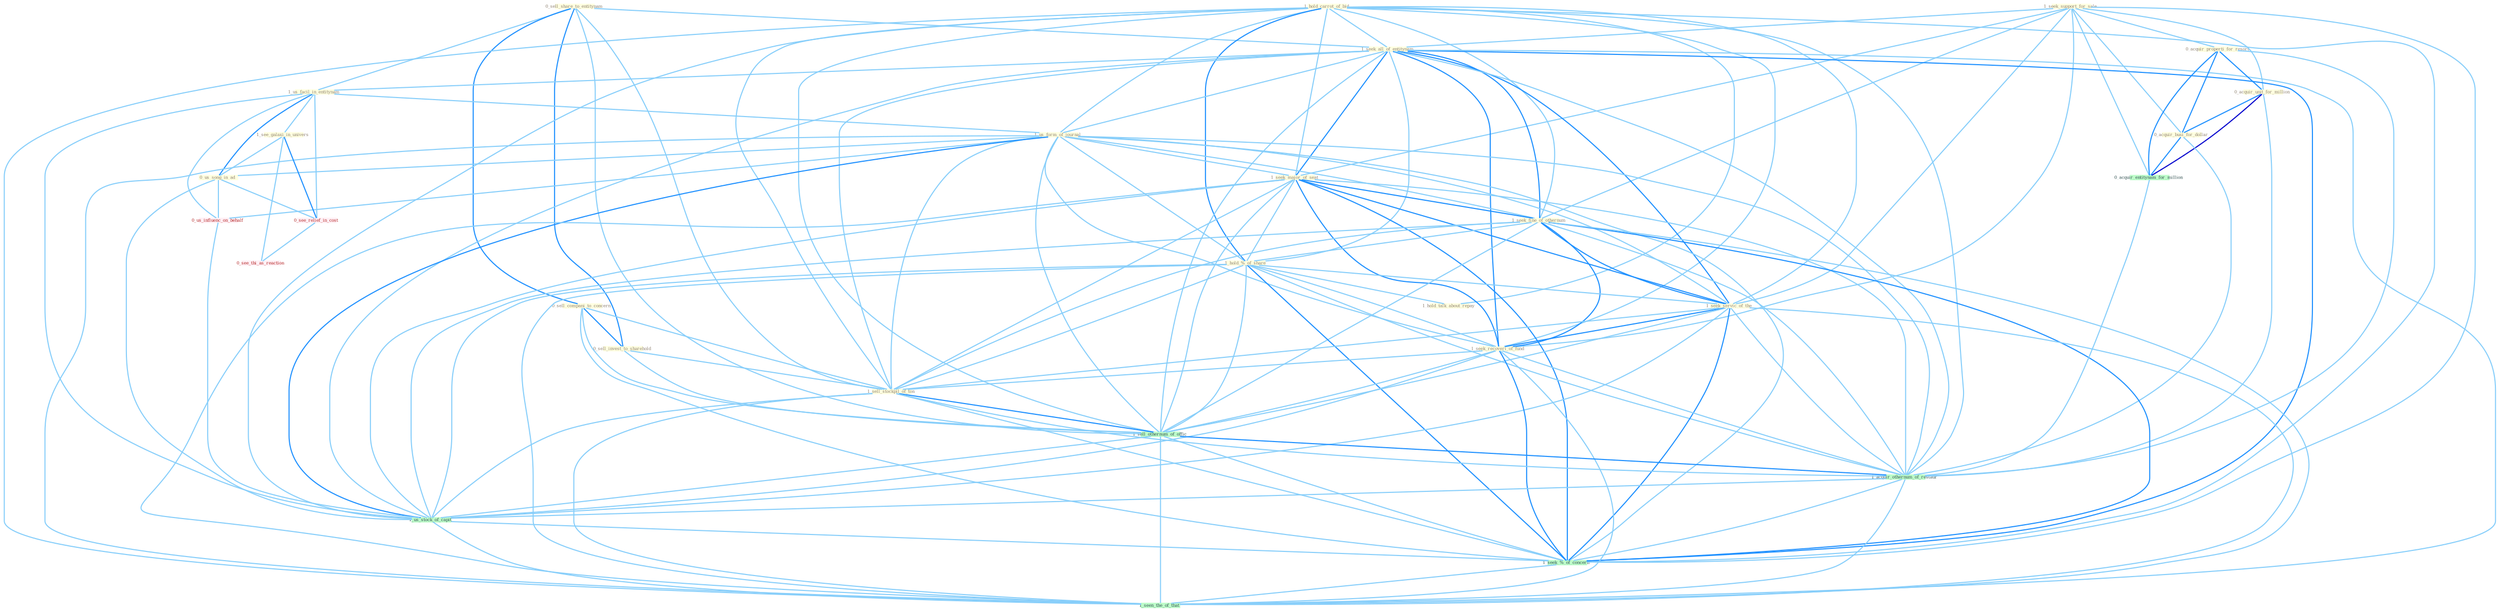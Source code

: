 Graph G{ 
    node
    [shape=polygon,style=filled,width=.5,height=.06,color="#BDFCC9",fixedsize=true,fontsize=4,
    fontcolor="#2f4f4f"];
    {node
    [color="#ffffe0", fontcolor="#8b7d6b"] "0_sell_share_to_entitynam " "1_seek_support_for_sale " "1_hold_carrot_of_bid " "1_seek_all_of_entitynam " "1_us_facil_in_entitynam " "1_us_form_of_journal " "0_sell_compani_to_concern " "1_see_galaxi_in_univers " "0_acquir_properti_for_resort " "0_us_song_in_ad " "1_seek_major_of_seat " "0_sell_invest_to_sharehold " "0_acquir_unit_for_million " "0_acquir_busi_for_dollar " "1_seek_fine_of_othernum " "1_hold_%_of_share " "1_seek_servic_of_the " "1_seek_recoveri_of_fund " "1_hold_talk_about_repay " "1_sell_stockpil_of_ton "}
{node [color="#fff0f5", fontcolor="#b22222"] "0_us_influenc_on_behalf " "0_see_relief_in_cost " "0_see_thi_as_reaction "}
edge [color="#B0E2FF"];

	"0_sell_share_to_entitynam " -- "1_seek_all_of_entitynam " [w="1", color="#87cefa" ];
	"0_sell_share_to_entitynam " -- "1_us_facil_in_entitynam " [w="1", color="#87cefa" ];
	"0_sell_share_to_entitynam " -- "0_sell_compani_to_concern " [w="2", color="#1e90ff" , len=0.8];
	"0_sell_share_to_entitynam " -- "0_sell_invest_to_sharehold " [w="2", color="#1e90ff" , len=0.8];
	"0_sell_share_to_entitynam " -- "1_sell_stockpil_of_ton " [w="1", color="#87cefa" ];
	"0_sell_share_to_entitynam " -- "1_sell_othernum_of_offic " [w="1", color="#87cefa" ];
	"1_seek_support_for_sale " -- "1_seek_all_of_entitynam " [w="1", color="#87cefa" ];
	"1_seek_support_for_sale " -- "0_acquir_properti_for_resort " [w="1", color="#87cefa" ];
	"1_seek_support_for_sale " -- "1_seek_major_of_seat " [w="1", color="#87cefa" ];
	"1_seek_support_for_sale " -- "0_acquir_unit_for_million " [w="1", color="#87cefa" ];
	"1_seek_support_for_sale " -- "0_acquir_busi_for_dollar " [w="1", color="#87cefa" ];
	"1_seek_support_for_sale " -- "1_seek_fine_of_othernum " [w="1", color="#87cefa" ];
	"1_seek_support_for_sale " -- "1_seek_servic_of_the " [w="1", color="#87cefa" ];
	"1_seek_support_for_sale " -- "1_seek_recoveri_of_fund " [w="1", color="#87cefa" ];
	"1_seek_support_for_sale " -- "0_acquir_entitynam_for_million " [w="1", color="#87cefa" ];
	"1_seek_support_for_sale " -- "1_seek_%_of_concern " [w="1", color="#87cefa" ];
	"1_hold_carrot_of_bid " -- "1_seek_all_of_entitynam " [w="1", color="#87cefa" ];
	"1_hold_carrot_of_bid " -- "1_us_form_of_journal " [w="1", color="#87cefa" ];
	"1_hold_carrot_of_bid " -- "1_seek_major_of_seat " [w="1", color="#87cefa" ];
	"1_hold_carrot_of_bid " -- "1_seek_fine_of_othernum " [w="1", color="#87cefa" ];
	"1_hold_carrot_of_bid " -- "1_hold_%_of_share " [w="2", color="#1e90ff" , len=0.8];
	"1_hold_carrot_of_bid " -- "1_seek_servic_of_the " [w="1", color="#87cefa" ];
	"1_hold_carrot_of_bid " -- "1_seek_recoveri_of_fund " [w="1", color="#87cefa" ];
	"1_hold_carrot_of_bid " -- "1_hold_talk_about_repay " [w="1", color="#87cefa" ];
	"1_hold_carrot_of_bid " -- "1_sell_stockpil_of_ton " [w="1", color="#87cefa" ];
	"1_hold_carrot_of_bid " -- "1_sell_othernum_of_offic " [w="1", color="#87cefa" ];
	"1_hold_carrot_of_bid " -- "1_acquir_othernum_of_restaur " [w="1", color="#87cefa" ];
	"1_hold_carrot_of_bid " -- "1_us_stock_of_capit " [w="1", color="#87cefa" ];
	"1_hold_carrot_of_bid " -- "1_seek_%_of_concern " [w="1", color="#87cefa" ];
	"1_hold_carrot_of_bid " -- "1_seen_the_of_that " [w="1", color="#87cefa" ];
	"1_seek_all_of_entitynam " -- "1_us_facil_in_entitynam " [w="1", color="#87cefa" ];
	"1_seek_all_of_entitynam " -- "1_us_form_of_journal " [w="1", color="#87cefa" ];
	"1_seek_all_of_entitynam " -- "1_seek_major_of_seat " [w="2", color="#1e90ff" , len=0.8];
	"1_seek_all_of_entitynam " -- "1_seek_fine_of_othernum " [w="2", color="#1e90ff" , len=0.8];
	"1_seek_all_of_entitynam " -- "1_hold_%_of_share " [w="1", color="#87cefa" ];
	"1_seek_all_of_entitynam " -- "1_seek_servic_of_the " [w="2", color="#1e90ff" , len=0.8];
	"1_seek_all_of_entitynam " -- "1_seek_recoveri_of_fund " [w="2", color="#1e90ff" , len=0.8];
	"1_seek_all_of_entitynam " -- "1_sell_stockpil_of_ton " [w="1", color="#87cefa" ];
	"1_seek_all_of_entitynam " -- "1_sell_othernum_of_offic " [w="1", color="#87cefa" ];
	"1_seek_all_of_entitynam " -- "1_acquir_othernum_of_restaur " [w="1", color="#87cefa" ];
	"1_seek_all_of_entitynam " -- "1_us_stock_of_capit " [w="1", color="#87cefa" ];
	"1_seek_all_of_entitynam " -- "1_seek_%_of_concern " [w="2", color="#1e90ff" , len=0.8];
	"1_seek_all_of_entitynam " -- "1_seen_the_of_that " [w="1", color="#87cefa" ];
	"1_us_facil_in_entitynam " -- "1_us_form_of_journal " [w="1", color="#87cefa" ];
	"1_us_facil_in_entitynam " -- "1_see_galaxi_in_univers " [w="1", color="#87cefa" ];
	"1_us_facil_in_entitynam " -- "0_us_song_in_ad " [w="2", color="#1e90ff" , len=0.8];
	"1_us_facil_in_entitynam " -- "0_us_influenc_on_behalf " [w="1", color="#87cefa" ];
	"1_us_facil_in_entitynam " -- "0_see_relief_in_cost " [w="1", color="#87cefa" ];
	"1_us_facil_in_entitynam " -- "1_us_stock_of_capit " [w="1", color="#87cefa" ];
	"1_us_form_of_journal " -- "0_us_song_in_ad " [w="1", color="#87cefa" ];
	"1_us_form_of_journal " -- "1_seek_major_of_seat " [w="1", color="#87cefa" ];
	"1_us_form_of_journal " -- "1_seek_fine_of_othernum " [w="1", color="#87cefa" ];
	"1_us_form_of_journal " -- "1_hold_%_of_share " [w="1", color="#87cefa" ];
	"1_us_form_of_journal " -- "1_seek_servic_of_the " [w="1", color="#87cefa" ];
	"1_us_form_of_journal " -- "1_seek_recoveri_of_fund " [w="1", color="#87cefa" ];
	"1_us_form_of_journal " -- "1_sell_stockpil_of_ton " [w="1", color="#87cefa" ];
	"1_us_form_of_journal " -- "1_sell_othernum_of_offic " [w="1", color="#87cefa" ];
	"1_us_form_of_journal " -- "0_us_influenc_on_behalf " [w="1", color="#87cefa" ];
	"1_us_form_of_journal " -- "1_acquir_othernum_of_restaur " [w="1", color="#87cefa" ];
	"1_us_form_of_journal " -- "1_us_stock_of_capit " [w="2", color="#1e90ff" , len=0.8];
	"1_us_form_of_journal " -- "1_seek_%_of_concern " [w="1", color="#87cefa" ];
	"1_us_form_of_journal " -- "1_seen_the_of_that " [w="1", color="#87cefa" ];
	"0_sell_compani_to_concern " -- "0_sell_invest_to_sharehold " [w="2", color="#1e90ff" , len=0.8];
	"0_sell_compani_to_concern " -- "1_sell_stockpil_of_ton " [w="1", color="#87cefa" ];
	"0_sell_compani_to_concern " -- "1_sell_othernum_of_offic " [w="1", color="#87cefa" ];
	"0_sell_compani_to_concern " -- "1_seek_%_of_concern " [w="1", color="#87cefa" ];
	"1_see_galaxi_in_univers " -- "0_us_song_in_ad " [w="1", color="#87cefa" ];
	"1_see_galaxi_in_univers " -- "0_see_relief_in_cost " [w="2", color="#1e90ff" , len=0.8];
	"1_see_galaxi_in_univers " -- "0_see_thi_as_reaction " [w="1", color="#87cefa" ];
	"0_acquir_properti_for_resort " -- "0_acquir_unit_for_million " [w="2", color="#1e90ff" , len=0.8];
	"0_acquir_properti_for_resort " -- "0_acquir_busi_for_dollar " [w="2", color="#1e90ff" , len=0.8];
	"0_acquir_properti_for_resort " -- "0_acquir_entitynam_for_million " [w="2", color="#1e90ff" , len=0.8];
	"0_acquir_properti_for_resort " -- "1_acquir_othernum_of_restaur " [w="1", color="#87cefa" ];
	"0_us_song_in_ad " -- "0_us_influenc_on_behalf " [w="1", color="#87cefa" ];
	"0_us_song_in_ad " -- "0_see_relief_in_cost " [w="1", color="#87cefa" ];
	"0_us_song_in_ad " -- "1_us_stock_of_capit " [w="1", color="#87cefa" ];
	"1_seek_major_of_seat " -- "1_seek_fine_of_othernum " [w="2", color="#1e90ff" , len=0.8];
	"1_seek_major_of_seat " -- "1_hold_%_of_share " [w="1", color="#87cefa" ];
	"1_seek_major_of_seat " -- "1_seek_servic_of_the " [w="2", color="#1e90ff" , len=0.8];
	"1_seek_major_of_seat " -- "1_seek_recoveri_of_fund " [w="2", color="#1e90ff" , len=0.8];
	"1_seek_major_of_seat " -- "1_sell_stockpil_of_ton " [w="1", color="#87cefa" ];
	"1_seek_major_of_seat " -- "1_sell_othernum_of_offic " [w="1", color="#87cefa" ];
	"1_seek_major_of_seat " -- "1_acquir_othernum_of_restaur " [w="1", color="#87cefa" ];
	"1_seek_major_of_seat " -- "1_us_stock_of_capit " [w="1", color="#87cefa" ];
	"1_seek_major_of_seat " -- "1_seek_%_of_concern " [w="2", color="#1e90ff" , len=0.8];
	"1_seek_major_of_seat " -- "1_seen_the_of_that " [w="1", color="#87cefa" ];
	"0_sell_invest_to_sharehold " -- "1_sell_stockpil_of_ton " [w="1", color="#87cefa" ];
	"0_sell_invest_to_sharehold " -- "1_sell_othernum_of_offic " [w="1", color="#87cefa" ];
	"0_acquir_unit_for_million " -- "0_acquir_busi_for_dollar " [w="2", color="#1e90ff" , len=0.8];
	"0_acquir_unit_for_million " -- "0_acquir_entitynam_for_million " [w="3", color="#0000cd" , len=0.6];
	"0_acquir_unit_for_million " -- "1_acquir_othernum_of_restaur " [w="1", color="#87cefa" ];
	"0_acquir_busi_for_dollar " -- "0_acquir_entitynam_for_million " [w="2", color="#1e90ff" , len=0.8];
	"0_acquir_busi_for_dollar " -- "1_acquir_othernum_of_restaur " [w="1", color="#87cefa" ];
	"1_seek_fine_of_othernum " -- "1_hold_%_of_share " [w="1", color="#87cefa" ];
	"1_seek_fine_of_othernum " -- "1_seek_servic_of_the " [w="2", color="#1e90ff" , len=0.8];
	"1_seek_fine_of_othernum " -- "1_seek_recoveri_of_fund " [w="2", color="#1e90ff" , len=0.8];
	"1_seek_fine_of_othernum " -- "1_sell_stockpil_of_ton " [w="1", color="#87cefa" ];
	"1_seek_fine_of_othernum " -- "1_sell_othernum_of_offic " [w="1", color="#87cefa" ];
	"1_seek_fine_of_othernum " -- "1_acquir_othernum_of_restaur " [w="1", color="#87cefa" ];
	"1_seek_fine_of_othernum " -- "1_us_stock_of_capit " [w="1", color="#87cefa" ];
	"1_seek_fine_of_othernum " -- "1_seek_%_of_concern " [w="2", color="#1e90ff" , len=0.8];
	"1_seek_fine_of_othernum " -- "1_seen_the_of_that " [w="1", color="#87cefa" ];
	"1_hold_%_of_share " -- "1_seek_servic_of_the " [w="1", color="#87cefa" ];
	"1_hold_%_of_share " -- "1_seek_recoveri_of_fund " [w="1", color="#87cefa" ];
	"1_hold_%_of_share " -- "1_hold_talk_about_repay " [w="1", color="#87cefa" ];
	"1_hold_%_of_share " -- "1_sell_stockpil_of_ton " [w="1", color="#87cefa" ];
	"1_hold_%_of_share " -- "1_sell_othernum_of_offic " [w="1", color="#87cefa" ];
	"1_hold_%_of_share " -- "1_acquir_othernum_of_restaur " [w="1", color="#87cefa" ];
	"1_hold_%_of_share " -- "1_us_stock_of_capit " [w="1", color="#87cefa" ];
	"1_hold_%_of_share " -- "1_seek_%_of_concern " [w="2", color="#1e90ff" , len=0.8];
	"1_hold_%_of_share " -- "1_seen_the_of_that " [w="1", color="#87cefa" ];
	"1_seek_servic_of_the " -- "1_seek_recoveri_of_fund " [w="2", color="#1e90ff" , len=0.8];
	"1_seek_servic_of_the " -- "1_sell_stockpil_of_ton " [w="1", color="#87cefa" ];
	"1_seek_servic_of_the " -- "1_sell_othernum_of_offic " [w="1", color="#87cefa" ];
	"1_seek_servic_of_the " -- "1_acquir_othernum_of_restaur " [w="1", color="#87cefa" ];
	"1_seek_servic_of_the " -- "1_us_stock_of_capit " [w="1", color="#87cefa" ];
	"1_seek_servic_of_the " -- "1_seek_%_of_concern " [w="2", color="#1e90ff" , len=0.8];
	"1_seek_servic_of_the " -- "1_seen_the_of_that " [w="1", color="#87cefa" ];
	"1_seek_recoveri_of_fund " -- "1_sell_stockpil_of_ton " [w="1", color="#87cefa" ];
	"1_seek_recoveri_of_fund " -- "1_sell_othernum_of_offic " [w="1", color="#87cefa" ];
	"1_seek_recoveri_of_fund " -- "1_acquir_othernum_of_restaur " [w="1", color="#87cefa" ];
	"1_seek_recoveri_of_fund " -- "1_us_stock_of_capit " [w="1", color="#87cefa" ];
	"1_seek_recoveri_of_fund " -- "1_seek_%_of_concern " [w="2", color="#1e90ff" , len=0.8];
	"1_seek_recoveri_of_fund " -- "1_seen_the_of_that " [w="1", color="#87cefa" ];
	"1_sell_stockpil_of_ton " -- "1_sell_othernum_of_offic " [w="2", color="#1e90ff" , len=0.8];
	"1_sell_stockpil_of_ton " -- "1_acquir_othernum_of_restaur " [w="1", color="#87cefa" ];
	"1_sell_stockpil_of_ton " -- "1_us_stock_of_capit " [w="1", color="#87cefa" ];
	"1_sell_stockpil_of_ton " -- "1_seek_%_of_concern " [w="1", color="#87cefa" ];
	"1_sell_stockpil_of_ton " -- "1_seen_the_of_that " [w="1", color="#87cefa" ];
	"0_acquir_entitynam_for_million " -- "1_acquir_othernum_of_restaur " [w="1", color="#87cefa" ];
	"1_sell_othernum_of_offic " -- "1_acquir_othernum_of_restaur " [w="2", color="#1e90ff" , len=0.8];
	"1_sell_othernum_of_offic " -- "1_us_stock_of_capit " [w="1", color="#87cefa" ];
	"1_sell_othernum_of_offic " -- "1_seek_%_of_concern " [w="1", color="#87cefa" ];
	"1_sell_othernum_of_offic " -- "1_seen_the_of_that " [w="1", color="#87cefa" ];
	"0_us_influenc_on_behalf " -- "1_us_stock_of_capit " [w="1", color="#87cefa" ];
	"0_see_relief_in_cost " -- "0_see_thi_as_reaction " [w="1", color="#87cefa" ];
	"1_acquir_othernum_of_restaur " -- "1_us_stock_of_capit " [w="1", color="#87cefa" ];
	"1_acquir_othernum_of_restaur " -- "1_seek_%_of_concern " [w="1", color="#87cefa" ];
	"1_acquir_othernum_of_restaur " -- "1_seen_the_of_that " [w="1", color="#87cefa" ];
	"1_us_stock_of_capit " -- "1_seek_%_of_concern " [w="1", color="#87cefa" ];
	"1_us_stock_of_capit " -- "1_seen_the_of_that " [w="1", color="#87cefa" ];
	"1_seek_%_of_concern " -- "1_seen_the_of_that " [w="1", color="#87cefa" ];
}